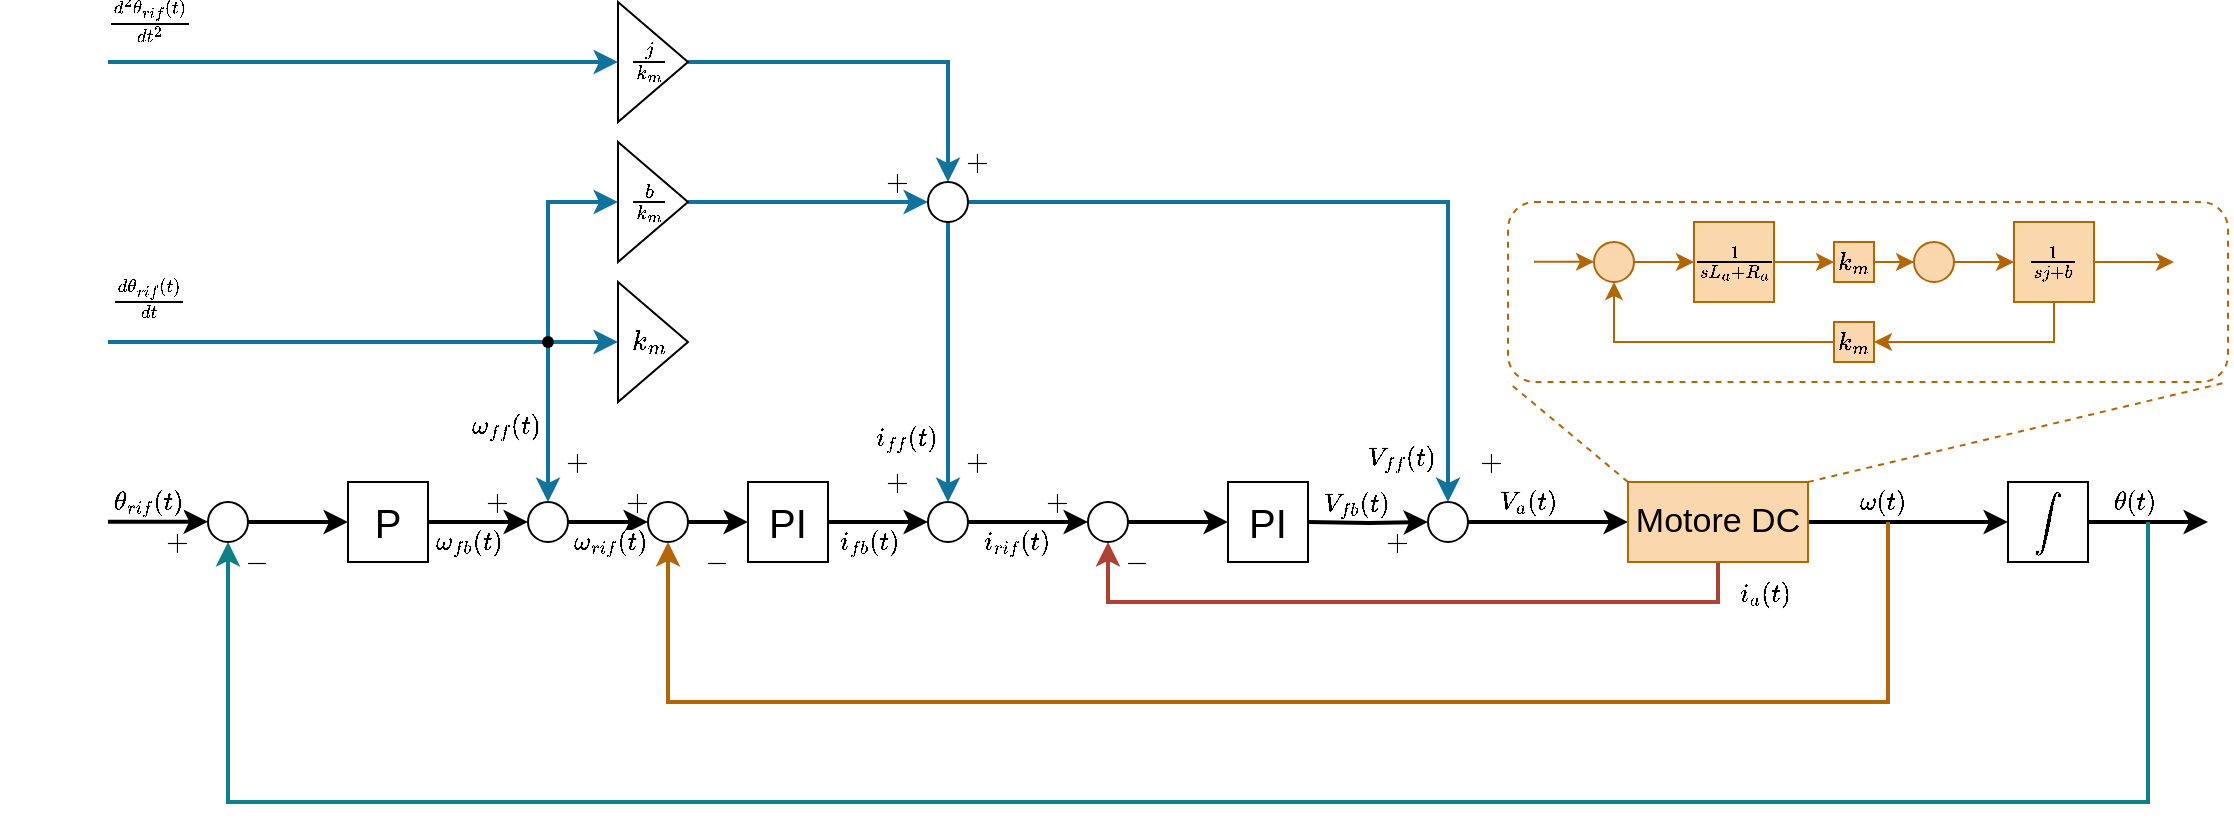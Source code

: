 <mxfile version="24.7.17">
  <diagram name="Pagina-1" id="4A0oew8YUE4pxpGcEKqX">
    <mxGraphModel dx="1420" dy="822" grid="1" gridSize="10" guides="1" tooltips="1" connect="1" arrows="1" fold="1" page="1" pageScale="1" pageWidth="827" pageHeight="1169" math="1" shadow="0">
      <root>
        <mxCell id="0" />
        <mxCell id="1" parent="0" />
        <mxCell id="kP2N72a48AvkfkjGi34w-88" value="" style="rounded=1;whiteSpace=wrap;html=1;fillColor=none;strokeColor=#b46504;dashed=1;" parent="1" vertex="1">
          <mxGeometry x="820" y="300" width="360" height="90" as="geometry" />
        </mxCell>
        <mxCell id="kP2N72a48AvkfkjGi34w-89" style="edgeStyle=orthogonalEdgeStyle;rounded=0;orthogonalLoop=1;jettySize=auto;html=1;entryX=0;entryY=0.5;entryDx=0;entryDy=0;strokeWidth=2;" parent="1" source="kP2N72a48AvkfkjGi34w-90" target="kP2N72a48AvkfkjGi34w-93" edge="1">
          <mxGeometry relative="1" as="geometry" />
        </mxCell>
        <mxCell id="kP2N72a48AvkfkjGi34w-90" value="" style="ellipse;whiteSpace=wrap;html=1;aspect=fixed;fillColor=none;" parent="1" vertex="1">
          <mxGeometry x="170" y="450" width="20" height="20" as="geometry" />
        </mxCell>
        <mxCell id="kP2N72a48AvkfkjGi34w-91" style="edgeStyle=orthogonalEdgeStyle;rounded=0;orthogonalLoop=1;jettySize=auto;html=1;entryX=0;entryY=0.5;entryDx=0;entryDy=0;strokeWidth=2;" parent="1" source="kP2N72a48AvkfkjGi34w-93" target="kP2N72a48AvkfkjGi34w-96" edge="1">
          <mxGeometry relative="1" as="geometry" />
        </mxCell>
        <mxCell id="kP2N72a48AvkfkjGi34w-92" value="\(\omega_{fb}(t)\)" style="edgeLabel;html=1;align=center;verticalAlign=middle;resizable=0;points=[];" parent="kP2N72a48AvkfkjGi34w-91" vertex="1" connectable="0">
          <mxGeometry x="-0.2" y="-1" relative="1" as="geometry">
            <mxPoint y="9" as="offset" />
          </mxGeometry>
        </mxCell>
        <mxCell id="kP2N72a48AvkfkjGi34w-93" value="P" style="rounded=0;whiteSpace=wrap;html=1;fillColor=none;fontSize=20;" parent="1" vertex="1">
          <mxGeometry x="240" y="440" width="40" height="40" as="geometry" />
        </mxCell>
        <mxCell id="kP2N72a48AvkfkjGi34w-94" style="edgeStyle=orthogonalEdgeStyle;rounded=0;orthogonalLoop=1;jettySize=auto;html=1;entryX=0;entryY=0.5;entryDx=0;entryDy=0;strokeWidth=2;" parent="1" source="kP2N72a48AvkfkjGi34w-96" target="kP2N72a48AvkfkjGi34w-98" edge="1">
          <mxGeometry relative="1" as="geometry" />
        </mxCell>
        <mxCell id="kP2N72a48AvkfkjGi34w-95" value="\(\omega_{rif}(t)\)" style="edgeLabel;html=1;align=center;verticalAlign=middle;resizable=0;points=[];" parent="kP2N72a48AvkfkjGi34w-94" vertex="1" connectable="0">
          <mxGeometry x="-0.432" relative="1" as="geometry">
            <mxPoint x="9" y="10" as="offset" />
          </mxGeometry>
        </mxCell>
        <mxCell id="kP2N72a48AvkfkjGi34w-96" value="" style="ellipse;whiteSpace=wrap;html=1;aspect=fixed;fillColor=none;" parent="1" vertex="1">
          <mxGeometry x="330" y="450" width="20" height="20" as="geometry" />
        </mxCell>
        <mxCell id="kP2N72a48AvkfkjGi34w-97" style="edgeStyle=orthogonalEdgeStyle;rounded=0;orthogonalLoop=1;jettySize=auto;html=1;entryX=0;entryY=0.5;entryDx=0;entryDy=0;strokeWidth=2;" parent="1" source="kP2N72a48AvkfkjGi34w-98" target="kP2N72a48AvkfkjGi34w-101" edge="1">
          <mxGeometry relative="1" as="geometry" />
        </mxCell>
        <mxCell id="kP2N72a48AvkfkjGi34w-98" value="" style="ellipse;whiteSpace=wrap;html=1;aspect=fixed;fillColor=none;" parent="1" vertex="1">
          <mxGeometry x="390" y="450" width="20" height="20" as="geometry" />
        </mxCell>
        <mxCell id="kP2N72a48AvkfkjGi34w-99" style="edgeStyle=orthogonalEdgeStyle;rounded=0;orthogonalLoop=1;jettySize=auto;html=1;entryX=0;entryY=0.5;entryDx=0;entryDy=0;strokeWidth=2;" parent="1" source="kP2N72a48AvkfkjGi34w-101" target="kP2N72a48AvkfkjGi34w-104" edge="1">
          <mxGeometry relative="1" as="geometry" />
        </mxCell>
        <mxCell id="kP2N72a48AvkfkjGi34w-100" value="\(i_{fb}(t)\)" style="edgeLabel;html=1;align=center;verticalAlign=middle;resizable=0;points=[];" parent="kP2N72a48AvkfkjGi34w-99" vertex="1" connectable="0">
          <mxGeometry x="-0.271" y="1" relative="1" as="geometry">
            <mxPoint x="2" y="11" as="offset" />
          </mxGeometry>
        </mxCell>
        <mxCell id="kP2N72a48AvkfkjGi34w-101" value="PI" style="rounded=0;whiteSpace=wrap;html=1;fillColor=none;fontSize=20;" parent="1" vertex="1">
          <mxGeometry x="440" y="440" width="40" height="40" as="geometry" />
        </mxCell>
        <mxCell id="kP2N72a48AvkfkjGi34w-102" style="edgeStyle=orthogonalEdgeStyle;rounded=0;orthogonalLoop=1;jettySize=auto;html=1;entryX=0;entryY=0.5;entryDx=0;entryDy=0;strokeWidth=2;" parent="1" source="kP2N72a48AvkfkjGi34w-104" target="kP2N72a48AvkfkjGi34w-112" edge="1">
          <mxGeometry relative="1" as="geometry" />
        </mxCell>
        <mxCell id="kP2N72a48AvkfkjGi34w-103" value="\(i_{rif}(t)\)" style="edgeLabel;html=1;align=center;verticalAlign=middle;resizable=0;points=[];" parent="kP2N72a48AvkfkjGi34w-102" vertex="1" connectable="0">
          <mxGeometry x="-0.217" y="1" relative="1" as="geometry">
            <mxPoint y="11" as="offset" />
          </mxGeometry>
        </mxCell>
        <mxCell id="kP2N72a48AvkfkjGi34w-104" value="" style="ellipse;whiteSpace=wrap;html=1;aspect=fixed;fillColor=none;" parent="1" vertex="1">
          <mxGeometry x="530" y="450" width="20" height="20" as="geometry" />
        </mxCell>
        <mxCell id="kP2N72a48AvkfkjGi34w-105" style="edgeStyle=orthogonalEdgeStyle;rounded=0;orthogonalLoop=1;jettySize=auto;html=1;entryX=0;entryY=0.5;entryDx=0;entryDy=0;strokeWidth=2;" parent="1" edge="1">
          <mxGeometry relative="1" as="geometry">
            <mxPoint x="120" y="459.83" as="sourcePoint" />
            <mxPoint x="170" y="459.83" as="targetPoint" />
          </mxGeometry>
        </mxCell>
        <mxCell id="kP2N72a48AvkfkjGi34w-106" value="\(\theta_{rif}(t)\)" style="edgeLabel;html=1;align=center;verticalAlign=middle;resizable=0;points=[];" parent="kP2N72a48AvkfkjGi34w-105" vertex="1" connectable="0">
          <mxGeometry x="-0.64" relative="1" as="geometry">
            <mxPoint x="11" y="-10" as="offset" />
          </mxGeometry>
        </mxCell>
        <mxCell id="kP2N72a48AvkfkjGi34w-107" value="\(+\)" style="text;html=1;align=center;verticalAlign=middle;whiteSpace=wrap;rounded=0;" parent="1" vertex="1">
          <mxGeometry x="140" y="460" width="30" height="20" as="geometry" />
        </mxCell>
        <mxCell id="kP2N72a48AvkfkjGi34w-108" value="\(-\)" style="text;html=1;align=center;verticalAlign=middle;whiteSpace=wrap;rounded=0;" parent="1" vertex="1">
          <mxGeometry x="180" y="470" width="30" height="20" as="geometry" />
        </mxCell>
        <mxCell id="kP2N72a48AvkfkjGi34w-109" value="\(+\)" style="text;html=1;align=center;verticalAlign=middle;whiteSpace=wrap;rounded=0;" parent="1" vertex="1">
          <mxGeometry x="300" y="440" width="30" height="20" as="geometry" />
        </mxCell>
        <mxCell id="kP2N72a48AvkfkjGi34w-110" value="\(+\)" style="text;html=1;align=center;verticalAlign=middle;whiteSpace=wrap;rounded=0;" parent="1" vertex="1">
          <mxGeometry x="340" y="420" width="30" height="20" as="geometry" />
        </mxCell>
        <mxCell id="kP2N72a48AvkfkjGi34w-111" style="edgeStyle=orthogonalEdgeStyle;rounded=0;orthogonalLoop=1;jettySize=auto;html=1;entryX=0;entryY=0.5;entryDx=0;entryDy=0;strokeWidth=2;" parent="1" source="kP2N72a48AvkfkjGi34w-112" target="kP2N72a48AvkfkjGi34w-113" edge="1">
          <mxGeometry relative="1" as="geometry" />
        </mxCell>
        <mxCell id="kP2N72a48AvkfkjGi34w-112" value="" style="ellipse;whiteSpace=wrap;html=1;aspect=fixed;fillColor=none;" parent="1" vertex="1">
          <mxGeometry x="610" y="450" width="20" height="20" as="geometry" />
        </mxCell>
        <mxCell id="kP2N72a48AvkfkjGi34w-113" value="PI" style="rounded=0;whiteSpace=wrap;html=1;fillColor=none;fontSize=20;" parent="1" vertex="1">
          <mxGeometry x="680" y="440" width="40" height="40" as="geometry" />
        </mxCell>
        <mxCell id="kP2N72a48AvkfkjGi34w-114" style="edgeStyle=orthogonalEdgeStyle;rounded=0;orthogonalLoop=1;jettySize=auto;html=1;entryX=0;entryY=0.5;entryDx=0;entryDy=0;strokeWidth=2;" parent="1" target="kP2N72a48AvkfkjGi34w-118" edge="1">
          <mxGeometry relative="1" as="geometry">
            <mxPoint x="720" y="460" as="sourcePoint" />
          </mxGeometry>
        </mxCell>
        <mxCell id="kP2N72a48AvkfkjGi34w-115" value="\(V_{fb}(t)\)" style="edgeLabel;html=1;align=center;verticalAlign=middle;resizable=0;points=[];" parent="kP2N72a48AvkfkjGi34w-114" vertex="1" connectable="0">
          <mxGeometry x="-0.217" y="1" relative="1" as="geometry">
            <mxPoint y="-9" as="offset" />
          </mxGeometry>
        </mxCell>
        <mxCell id="kP2N72a48AvkfkjGi34w-116" style="edgeStyle=orthogonalEdgeStyle;rounded=0;orthogonalLoop=1;jettySize=auto;html=1;strokeWidth=2;" parent="1" source="kP2N72a48AvkfkjGi34w-118" edge="1">
          <mxGeometry relative="1" as="geometry">
            <mxPoint x="880" y="460" as="targetPoint" />
          </mxGeometry>
        </mxCell>
        <mxCell id="kP2N72a48AvkfkjGi34w-117" value="\(V_a(t)\)" style="edgeLabel;html=1;align=center;verticalAlign=middle;resizable=0;points=[];" parent="kP2N72a48AvkfkjGi34w-116" vertex="1" connectable="0">
          <mxGeometry x="-0.261" relative="1" as="geometry">
            <mxPoint y="-10" as="offset" />
          </mxGeometry>
        </mxCell>
        <mxCell id="kP2N72a48AvkfkjGi34w-118" value="" style="ellipse;whiteSpace=wrap;html=1;aspect=fixed;fillColor=none;" parent="1" vertex="1">
          <mxGeometry x="780" y="450" width="20" height="20" as="geometry" />
        </mxCell>
        <mxCell id="kP2N72a48AvkfkjGi34w-119" style="edgeStyle=orthogonalEdgeStyle;rounded=0;orthogonalLoop=1;jettySize=auto;html=1;strokeWidth=2;" parent="1" source="kP2N72a48AvkfkjGi34w-122" edge="1">
          <mxGeometry relative="1" as="geometry">
            <mxPoint x="1070" y="460" as="targetPoint" />
          </mxGeometry>
        </mxCell>
        <mxCell id="kP2N72a48AvkfkjGi34w-120" value="\(\omega(t)\)" style="edgeLabel;html=1;align=center;verticalAlign=middle;resizable=0;points=[];" parent="kP2N72a48AvkfkjGi34w-119" vertex="1" connectable="0">
          <mxGeometry x="-0.333" relative="1" as="geometry">
            <mxPoint x="3" y="-10" as="offset" />
          </mxGeometry>
        </mxCell>
        <mxCell id="kP2N72a48AvkfkjGi34w-121" style="edgeStyle=orthogonalEdgeStyle;rounded=0;orthogonalLoop=1;jettySize=auto;html=1;entryX=0.5;entryY=1;entryDx=0;entryDy=0;fillColor=#fad9d5;strokeColor=#ae4132;strokeWidth=2;" parent="1" source="kP2N72a48AvkfkjGi34w-122" target="kP2N72a48AvkfkjGi34w-112" edge="1">
          <mxGeometry relative="1" as="geometry">
            <Array as="points">
              <mxPoint x="925" y="500" />
              <mxPoint x="620" y="500" />
            </Array>
          </mxGeometry>
        </mxCell>
        <mxCell id="kP2N72a48AvkfkjGi34w-122" value="Motore DC" style="rounded=0;whiteSpace=wrap;html=1;fillColor=#fad7ac;fontSize=17;strokeColor=#b46504;" parent="1" vertex="1">
          <mxGeometry x="880" y="440" width="90" height="40" as="geometry" />
        </mxCell>
        <mxCell id="kP2N72a48AvkfkjGi34w-123" style="edgeStyle=orthogonalEdgeStyle;rounded=0;orthogonalLoop=1;jettySize=auto;html=1;strokeWidth=2;" parent="1" source="kP2N72a48AvkfkjGi34w-125" edge="1">
          <mxGeometry relative="1" as="geometry">
            <mxPoint x="1170" y="460" as="targetPoint" />
          </mxGeometry>
        </mxCell>
        <mxCell id="kP2N72a48AvkfkjGi34w-124" value="\(\theta(t)\)" style="edgeLabel;html=1;align=center;verticalAlign=middle;resizable=0;points=[];" parent="kP2N72a48AvkfkjGi34w-123" vertex="1" connectable="0">
          <mxGeometry x="-0.242" y="-1" relative="1" as="geometry">
            <mxPoint y="-11" as="offset" />
          </mxGeometry>
        </mxCell>
        <mxCell id="kP2N72a48AvkfkjGi34w-125" value="\(\displaystyle\int\)" style="rounded=0;whiteSpace=wrap;html=1;fillColor=none;fontSize=12;" parent="1" vertex="1">
          <mxGeometry x="1070" y="440" width="40" height="40" as="geometry" />
        </mxCell>
        <mxCell id="kP2N72a48AvkfkjGi34w-126" value="\(k_m\)&amp;nbsp;" style="triangle;whiteSpace=wrap;html=1;fillColor=none;" parent="1" vertex="1">
          <mxGeometry x="375" y="340" width="35" height="60" as="geometry" />
        </mxCell>
        <mxCell id="kP2N72a48AvkfkjGi34w-127" style="edgeStyle=orthogonalEdgeStyle;rounded=0;orthogonalLoop=1;jettySize=auto;html=1;entryX=0;entryY=0.5;entryDx=0;entryDy=0;fillColor=#b1ddf0;strokeColor=#10739e;strokeWidth=2;" parent="1" source="kP2N72a48AvkfkjGi34w-128" target="kP2N72a48AvkfkjGi34w-142" edge="1">
          <mxGeometry relative="1" as="geometry" />
        </mxCell>
        <mxCell id="kP2N72a48AvkfkjGi34w-128" value="\(\frac{b}{k_m}\)&amp;nbsp;" style="triangle;whiteSpace=wrap;html=1;fillColor=none;" parent="1" vertex="1">
          <mxGeometry x="375" y="270" width="35" height="60" as="geometry" />
        </mxCell>
        <mxCell id="kP2N72a48AvkfkjGi34w-129" style="edgeStyle=orthogonalEdgeStyle;rounded=0;orthogonalLoop=1;jettySize=auto;html=1;entryX=0.5;entryY=0;entryDx=0;entryDy=0;fillColor=#b1ddf0;strokeColor=#10739e;strokeWidth=2;" parent="1" source="kP2N72a48AvkfkjGi34w-130" target="kP2N72a48AvkfkjGi34w-142" edge="1">
          <mxGeometry relative="1" as="geometry" />
        </mxCell>
        <mxCell id="kP2N72a48AvkfkjGi34w-130" value="\(\frac{j}{k_m}\)&amp;nbsp;" style="triangle;whiteSpace=wrap;html=1;fillColor=none;" parent="1" vertex="1">
          <mxGeometry x="375" y="200" width="35" height="60" as="geometry" />
        </mxCell>
        <mxCell id="kP2N72a48AvkfkjGi34w-131" value="" style="endArrow=classic;html=1;rounded=0;entryX=0;entryY=0.5;entryDx=0;entryDy=0;fillColor=#b1ddf0;strokeColor=#10739e;strokeWidth=2;" parent="1" source="kP2N72a48AvkfkjGi34w-138" target="kP2N72a48AvkfkjGi34w-126" edge="1">
          <mxGeometry width="50" height="50" relative="1" as="geometry">
            <mxPoint x="120" y="370" as="sourcePoint" />
            <mxPoint x="350" y="370" as="targetPoint" />
          </mxGeometry>
        </mxCell>
        <mxCell id="kP2N72a48AvkfkjGi34w-132" value="\(\frac{d\theta_{rif}(t)}{dt}\)" style="edgeLabel;html=1;align=center;verticalAlign=middle;resizable=0;points=[];" parent="1" vertex="1" connectable="0">
          <mxGeometry x="139.998" y="340.0" as="geometry">
            <mxPoint y="8" as="offset" />
          </mxGeometry>
        </mxCell>
        <mxCell id="kP2N72a48AvkfkjGi34w-133" value="" style="endArrow=classic;html=1;rounded=0;entryX=0;entryY=0.5;entryDx=0;entryDy=0;fillColor=#b1ddf0;strokeColor=#10739e;strokeWidth=2;" parent="1" edge="1">
          <mxGeometry width="50" height="50" relative="1" as="geometry">
            <mxPoint x="120" y="230" as="sourcePoint" />
            <mxPoint x="375" y="230" as="targetPoint" />
          </mxGeometry>
        </mxCell>
        <mxCell id="kP2N72a48AvkfkjGi34w-134" value="\(\frac{d^2\theta_{rif}(t)}{dt^2}\)" style="edgeLabel;html=1;align=center;verticalAlign=middle;resizable=0;points=[];" parent="1" vertex="1" connectable="0">
          <mxGeometry x="139.998" y="200.0" as="geometry">
            <mxPoint y="8" as="offset" />
          </mxGeometry>
        </mxCell>
        <mxCell id="kP2N72a48AvkfkjGi34w-135" value="" style="endArrow=none;html=1;rounded=0;entryDx=0;entryDy=0;endFill=0;fillColor=#b1ddf0;strokeColor=#10739e;strokeWidth=2;" parent="1" target="kP2N72a48AvkfkjGi34w-138" edge="1">
          <mxGeometry width="50" height="50" relative="1" as="geometry">
            <mxPoint x="120" y="370" as="sourcePoint" />
            <mxPoint x="375" y="370" as="targetPoint" />
          </mxGeometry>
        </mxCell>
        <mxCell id="kP2N72a48AvkfkjGi34w-136" style="edgeStyle=orthogonalEdgeStyle;rounded=0;orthogonalLoop=1;jettySize=auto;html=1;entryX=0.5;entryY=0;entryDx=0;entryDy=0;fillColor=#b1ddf0;strokeColor=#10739e;strokeWidth=2;" parent="1" source="kP2N72a48AvkfkjGi34w-138" target="kP2N72a48AvkfkjGi34w-96" edge="1">
          <mxGeometry relative="1" as="geometry" />
        </mxCell>
        <mxCell id="kP2N72a48AvkfkjGi34w-137" style="edgeStyle=orthogonalEdgeStyle;rounded=0;orthogonalLoop=1;jettySize=auto;html=1;entryX=0;entryY=0.5;entryDx=0;entryDy=0;fillColor=#b1ddf0;strokeColor=#10739e;strokeWidth=2;" parent="1" source="kP2N72a48AvkfkjGi34w-138" target="kP2N72a48AvkfkjGi34w-128" edge="1">
          <mxGeometry relative="1" as="geometry">
            <Array as="points">
              <mxPoint x="340" y="300" />
            </Array>
          </mxGeometry>
        </mxCell>
        <mxCell id="kP2N72a48AvkfkjGi34w-138" value="" style="shape=waypoint;sketch=0;fillStyle=solid;size=6;pointerEvents=1;points=[];fillColor=none;resizable=0;rotatable=0;perimeter=centerPerimeter;snapToPoint=1;" parent="1" vertex="1">
          <mxGeometry x="330" y="360" width="20" height="20" as="geometry" />
        </mxCell>
        <mxCell id="kP2N72a48AvkfkjGi34w-139" value="\(\omega_{ff}(t)\)" style="edgeLabel;html=1;align=center;verticalAlign=middle;resizable=0;points=[];" parent="1" vertex="1" connectable="0">
          <mxGeometry x="310" y="470" as="geometry">
            <mxPoint x="9" y="-58" as="offset" />
          </mxGeometry>
        </mxCell>
        <mxCell id="kP2N72a48AvkfkjGi34w-140" style="edgeStyle=orthogonalEdgeStyle;rounded=0;orthogonalLoop=1;jettySize=auto;html=1;entryX=0.5;entryY=0;entryDx=0;entryDy=0;fillColor=#b1ddf0;strokeColor=#10739e;strokeWidth=2;" parent="1" source="kP2N72a48AvkfkjGi34w-142" target="kP2N72a48AvkfkjGi34w-104" edge="1">
          <mxGeometry relative="1" as="geometry" />
        </mxCell>
        <mxCell id="kP2N72a48AvkfkjGi34w-141" style="edgeStyle=orthogonalEdgeStyle;rounded=0;orthogonalLoop=1;jettySize=auto;html=1;entryX=0.5;entryY=0;entryDx=0;entryDy=0;fillColor=#b1ddf0;strokeColor=#10739e;strokeWidth=2;" parent="1" source="kP2N72a48AvkfkjGi34w-142" target="kP2N72a48AvkfkjGi34w-118" edge="1">
          <mxGeometry relative="1" as="geometry" />
        </mxCell>
        <mxCell id="kP2N72a48AvkfkjGi34w-142" value="" style="ellipse;whiteSpace=wrap;html=1;aspect=fixed;fillColor=none;" parent="1" vertex="1">
          <mxGeometry x="530" y="290" width="20" height="20" as="geometry" />
        </mxCell>
        <mxCell id="kP2N72a48AvkfkjGi34w-143" value="\(+\)" style="text;html=1;align=center;verticalAlign=middle;whiteSpace=wrap;rounded=0;" parent="1" vertex="1">
          <mxGeometry x="500" y="280" width="30" height="20" as="geometry" />
        </mxCell>
        <mxCell id="kP2N72a48AvkfkjGi34w-144" value="\(+\)" style="text;html=1;align=center;verticalAlign=middle;whiteSpace=wrap;rounded=0;" parent="1" vertex="1">
          <mxGeometry x="540" y="270" width="30" height="20" as="geometry" />
        </mxCell>
        <mxCell id="kP2N72a48AvkfkjGi34w-145" value="\(+\)" style="text;html=1;align=center;verticalAlign=middle;whiteSpace=wrap;rounded=0;" parent="1" vertex="1">
          <mxGeometry x="540" y="420" width="30" height="20" as="geometry" />
        </mxCell>
        <mxCell id="kP2N72a48AvkfkjGi34w-146" value="\(+\)" style="text;html=1;align=center;verticalAlign=middle;whiteSpace=wrap;rounded=0;" parent="1" vertex="1">
          <mxGeometry x="500" y="430" width="30" height="20" as="geometry" />
        </mxCell>
        <mxCell id="kP2N72a48AvkfkjGi34w-147" value="\(i_{ff}(t)\)" style="edgeLabel;html=1;align=center;verticalAlign=middle;resizable=0;points=[];" parent="1" vertex="1" connectable="0">
          <mxGeometry x="489.997" y="480" as="geometry">
            <mxPoint x="29" y="-62" as="offset" />
          </mxGeometry>
        </mxCell>
        <mxCell id="kP2N72a48AvkfkjGi34w-148" value="\(+\)" style="text;html=1;align=center;verticalAlign=middle;whiteSpace=wrap;rounded=0;" parent="1" vertex="1">
          <mxGeometry x="797" y="420" width="30" height="20" as="geometry" />
        </mxCell>
        <mxCell id="kP2N72a48AvkfkjGi34w-149" value="\(+\)" style="text;html=1;align=center;verticalAlign=middle;whiteSpace=wrap;rounded=0;" parent="1" vertex="1">
          <mxGeometry x="750" y="460" width="30" height="20" as="geometry" />
        </mxCell>
        <mxCell id="kP2N72a48AvkfkjGi34w-150" value="\(V_{ff}(t)\)" style="edgeLabel;html=1;align=center;verticalAlign=middle;resizable=0;points=[];" parent="1" vertex="1" connectable="0">
          <mxGeometry x="753.823" y="460.409" as="geometry">
            <mxPoint x="12" y="-33" as="offset" />
          </mxGeometry>
        </mxCell>
        <mxCell id="kP2N72a48AvkfkjGi34w-151" value="\(i_a(t)\)" style="edgeLabel;html=1;align=center;verticalAlign=middle;resizable=0;points=[];" parent="1" vertex="1" connectable="0">
          <mxGeometry x="940.0" y="500" as="geometry">
            <mxPoint x="8" y="-4" as="offset" />
          </mxGeometry>
        </mxCell>
        <mxCell id="kP2N72a48AvkfkjGi34w-152" value="\(+\)" style="text;html=1;align=center;verticalAlign=middle;whiteSpace=wrap;rounded=0;" parent="1" vertex="1">
          <mxGeometry x="580" y="440" width="30" height="20" as="geometry" />
        </mxCell>
        <mxCell id="kP2N72a48AvkfkjGi34w-153" value="\(-\)" style="text;html=1;align=center;verticalAlign=middle;whiteSpace=wrap;rounded=0;" parent="1" vertex="1">
          <mxGeometry x="620" y="470" width="30" height="20" as="geometry" />
        </mxCell>
        <mxCell id="kP2N72a48AvkfkjGi34w-154" value="\(+\)" style="text;html=1;align=center;verticalAlign=middle;whiteSpace=wrap;rounded=0;" parent="1" vertex="1">
          <mxGeometry x="370" y="440" width="30" height="20" as="geometry" />
        </mxCell>
        <mxCell id="kP2N72a48AvkfkjGi34w-155" value="\(-\)" style="text;html=1;align=center;verticalAlign=middle;whiteSpace=wrap;rounded=0;" parent="1" vertex="1">
          <mxGeometry x="410" y="470" width="30" height="20" as="geometry" />
        </mxCell>
        <mxCell id="kP2N72a48AvkfkjGi34w-156" value="" style="endArrow=classic;html=1;rounded=0;entryX=0.5;entryY=1;entryDx=0;entryDy=0;fillColor=#fad7ac;strokeColor=#b46504;strokeWidth=2;" parent="1" target="kP2N72a48AvkfkjGi34w-98" edge="1">
          <mxGeometry width="50" height="50" relative="1" as="geometry">
            <mxPoint x="1010" y="460" as="sourcePoint" />
            <mxPoint x="650" y="390" as="targetPoint" />
            <Array as="points">
              <mxPoint x="1010" y="550" />
              <mxPoint x="400" y="550" />
            </Array>
          </mxGeometry>
        </mxCell>
        <mxCell id="kP2N72a48AvkfkjGi34w-157" value="" style="endArrow=classic;html=1;rounded=0;entryX=0.5;entryY=1;entryDx=0;entryDy=0;fillColor=#b0e3e6;strokeColor=#0e8088;strokeWidth=2;" parent="1" target="kP2N72a48AvkfkjGi34w-90" edge="1">
          <mxGeometry width="50" height="50" relative="1" as="geometry">
            <mxPoint x="1140" y="460" as="sourcePoint" />
            <mxPoint x="670" y="520" as="targetPoint" />
            <Array as="points">
              <mxPoint x="1140" y="600" />
              <mxPoint x="180" y="600" />
            </Array>
          </mxGeometry>
        </mxCell>
        <mxCell id="kP2N72a48AvkfkjGi34w-158" style="edgeStyle=orthogonalEdgeStyle;rounded=0;orthogonalLoop=1;jettySize=auto;html=1;entryX=0;entryY=0.5;entryDx=0;entryDy=0;fillColor=#fad7ac;strokeColor=#b46504;" parent="1" source="kP2N72a48AvkfkjGi34w-159" target="kP2N72a48AvkfkjGi34w-161" edge="1">
          <mxGeometry relative="1" as="geometry" />
        </mxCell>
        <mxCell id="kP2N72a48AvkfkjGi34w-159" value="" style="ellipse;whiteSpace=wrap;html=1;aspect=fixed;fillColor=#fad7ac;strokeColor=#b46504;" parent="1" vertex="1">
          <mxGeometry x="863" y="320" width="20" height="20" as="geometry" />
        </mxCell>
        <mxCell id="kP2N72a48AvkfkjGi34w-160" style="edgeStyle=orthogonalEdgeStyle;rounded=0;orthogonalLoop=1;jettySize=auto;html=1;fillColor=#fad7ac;strokeColor=#b46504;" parent="1" source="kP2N72a48AvkfkjGi34w-161" edge="1">
          <mxGeometry relative="1" as="geometry">
            <mxPoint x="983" y="330" as="targetPoint" />
          </mxGeometry>
        </mxCell>
        <mxCell id="kP2N72a48AvkfkjGi34w-161" value="\(\frac{1}{sL_a+R_a}\)" style="rounded=0;whiteSpace=wrap;html=1;fillColor=#fad7ac;fontSize=11;strokeColor=#b46504;" parent="1" vertex="1">
          <mxGeometry x="913" y="310" width="40" height="40" as="geometry" />
        </mxCell>
        <mxCell id="kP2N72a48AvkfkjGi34w-162" style="edgeStyle=orthogonalEdgeStyle;rounded=0;orthogonalLoop=1;jettySize=auto;html=1;fillColor=#fad7ac;strokeColor=#b46504;" parent="1" source="kP2N72a48AvkfkjGi34w-163" target="kP2N72a48AvkfkjGi34w-164" edge="1">
          <mxGeometry relative="1" as="geometry" />
        </mxCell>
        <mxCell id="kP2N72a48AvkfkjGi34w-163" value="\(k_m\)" style="rounded=0;whiteSpace=wrap;html=1;fillColor=#fad7ac;fontSize=11;strokeColor=#b46504;" parent="1" vertex="1">
          <mxGeometry x="983" y="320" width="20" height="20" as="geometry" />
        </mxCell>
        <mxCell id="kP2N72a48AvkfkjGi34w-164" value="" style="ellipse;whiteSpace=wrap;html=1;aspect=fixed;fillColor=#fad7ac;strokeColor=#b46504;" parent="1" vertex="1">
          <mxGeometry x="1023" y="320" width="20" height="20" as="geometry" />
        </mxCell>
        <mxCell id="kP2N72a48AvkfkjGi34w-165" style="edgeStyle=orthogonalEdgeStyle;rounded=0;orthogonalLoop=1;jettySize=auto;html=1;entryX=0;entryY=0.5;entryDx=0;entryDy=0;fillColor=#fad7ac;strokeColor=#b46504;" parent="1" target="kP2N72a48AvkfkjGi34w-168" edge="1">
          <mxGeometry relative="1" as="geometry">
            <mxPoint x="1043" y="330" as="sourcePoint" />
          </mxGeometry>
        </mxCell>
        <mxCell id="kP2N72a48AvkfkjGi34w-166" style="edgeStyle=orthogonalEdgeStyle;rounded=0;orthogonalLoop=1;jettySize=auto;html=1;fillColor=#fad7ac;strokeColor=#b46504;" parent="1" source="kP2N72a48AvkfkjGi34w-168" edge="1">
          <mxGeometry relative="1" as="geometry">
            <mxPoint x="1153" y="330" as="targetPoint" />
          </mxGeometry>
        </mxCell>
        <mxCell id="kP2N72a48AvkfkjGi34w-167" style="edgeStyle=orthogonalEdgeStyle;rounded=0;orthogonalLoop=1;jettySize=auto;html=1;entryX=1;entryY=0.5;entryDx=0;entryDy=0;fillColor=#fad7ac;strokeColor=#b46504;" parent="1" source="kP2N72a48AvkfkjGi34w-168" target="kP2N72a48AvkfkjGi34w-170" edge="1">
          <mxGeometry relative="1" as="geometry">
            <Array as="points">
              <mxPoint x="1093" y="370" />
            </Array>
          </mxGeometry>
        </mxCell>
        <mxCell id="kP2N72a48AvkfkjGi34w-168" value="\(\frac{1}{sj+b}\)" style="rounded=0;whiteSpace=wrap;html=1;fillColor=#fad7ac;fontSize=11;strokeColor=#b46504;" parent="1" vertex="1">
          <mxGeometry x="1073" y="310" width="40" height="40" as="geometry" />
        </mxCell>
        <mxCell id="kP2N72a48AvkfkjGi34w-169" style="edgeStyle=orthogonalEdgeStyle;rounded=0;orthogonalLoop=1;jettySize=auto;html=1;entryX=0.5;entryY=1;entryDx=0;entryDy=0;fillColor=#fad7ac;strokeColor=#b46504;" parent="1" source="kP2N72a48AvkfkjGi34w-170" target="kP2N72a48AvkfkjGi34w-159" edge="1">
          <mxGeometry relative="1" as="geometry" />
        </mxCell>
        <mxCell id="kP2N72a48AvkfkjGi34w-170" value="\(k_m\)" style="rounded=0;whiteSpace=wrap;html=1;fillColor=#fad7ac;fontSize=11;strokeColor=#b46504;" parent="1" vertex="1">
          <mxGeometry x="983" y="360" width="20" height="20" as="geometry" />
        </mxCell>
        <mxCell id="kP2N72a48AvkfkjGi34w-171" style="edgeStyle=orthogonalEdgeStyle;rounded=0;orthogonalLoop=1;jettySize=auto;html=1;entryX=0;entryY=0.5;entryDx=0;entryDy=0;fillColor=#fad7ac;strokeColor=#b46504;" parent="1" edge="1">
          <mxGeometry relative="1" as="geometry">
            <mxPoint x="833" y="329.88" as="sourcePoint" />
            <mxPoint x="863" y="329.88" as="targetPoint" />
          </mxGeometry>
        </mxCell>
        <mxCell id="kP2N72a48AvkfkjGi34w-172" value="" style="endArrow=none;dashed=1;html=1;strokeWidth=1;rounded=0;entryX=1;entryY=1;entryDx=0;entryDy=0;fillColor=#fad7ac;strokeColor=#b46504;" parent="1" target="kP2N72a48AvkfkjGi34w-88" edge="1">
          <mxGeometry width="50" height="50" relative="1" as="geometry">
            <mxPoint x="970" y="440" as="sourcePoint" />
            <mxPoint x="1020" y="390" as="targetPoint" />
          </mxGeometry>
        </mxCell>
        <mxCell id="kP2N72a48AvkfkjGi34w-173" value="" style="endArrow=none;dashed=1;html=1;strokeWidth=1;rounded=0;entryX=0;entryY=1;entryDx=0;entryDy=0;fillColor=#fad7ac;strokeColor=#b46504;" parent="1" target="kP2N72a48AvkfkjGi34w-88" edge="1">
          <mxGeometry width="50" height="50" relative="1" as="geometry">
            <mxPoint x="880" y="440" as="sourcePoint" />
            <mxPoint x="930" y="390" as="targetPoint" />
          </mxGeometry>
        </mxCell>
      </root>
    </mxGraphModel>
  </diagram>
</mxfile>
